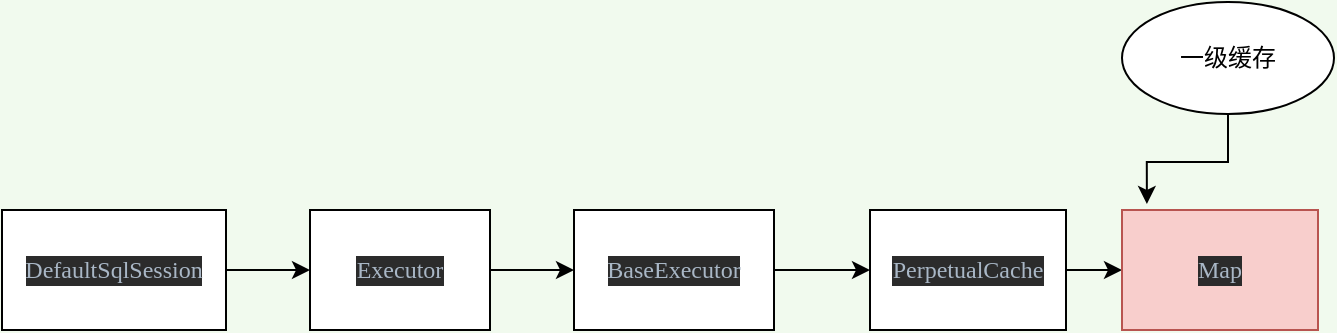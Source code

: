 <mxfile version="15.5.0" type="github">
  <diagram id="1JDLQcW3y6k1g4hGUiQu" name="第 1 页">
    <mxGraphModel dx="1483" dy="827" grid="1" gridSize="14" guides="1" tooltips="1" connect="1" arrows="1" fold="1" page="1" pageScale="1" pageWidth="827" pageHeight="1169" background="#F1FAEE" math="0" shadow="0">
      <root>
        <mxCell id="0" />
        <mxCell id="1" parent="0" />
        <mxCell id="GFlxGPFxiVcm10apvx7R-4" value="" style="edgeStyle=orthogonalEdgeStyle;rounded=0;orthogonalLoop=1;jettySize=auto;html=1;" edge="1" parent="1" source="GFlxGPFxiVcm10apvx7R-1" target="GFlxGPFxiVcm10apvx7R-3">
          <mxGeometry relative="1" as="geometry" />
        </mxCell>
        <mxCell id="GFlxGPFxiVcm10apvx7R-1" value="&lt;pre style=&quot;background-color: rgb(43 , 43 , 43) ; color: rgb(169 , 183 , 198) ; font-family: &amp;#34;jetbrains mono&amp;#34;&quot;&gt;&lt;pre style=&quot;font-family: &amp;#34;jetbrains mono&amp;#34;&quot;&gt;&lt;font style=&quot;font-size: 12px&quot;&gt;DefaultSqlSession&lt;/font&gt;&lt;/pre&gt;&lt;/pre&gt;" style="rounded=0;whiteSpace=wrap;html=1;" vertex="1" parent="1">
          <mxGeometry x="28" y="300" width="112" height="60" as="geometry" />
        </mxCell>
        <mxCell id="GFlxGPFxiVcm10apvx7R-6" value="" style="edgeStyle=orthogonalEdgeStyle;rounded=0;orthogonalLoop=1;jettySize=auto;html=1;fontSize=20;" edge="1" parent="1" source="GFlxGPFxiVcm10apvx7R-3" target="GFlxGPFxiVcm10apvx7R-5">
          <mxGeometry relative="1" as="geometry" />
        </mxCell>
        <mxCell id="GFlxGPFxiVcm10apvx7R-3" value="&lt;pre style=&quot;background-color: rgb(43 , 43 , 43) ; font-family: &amp;#34;jetbrains mono&amp;#34; ; color: rgb(169 , 183 , 198)&quot;&gt;&lt;pre style=&quot;font-family: &amp;#34;jetbrains mono&amp;#34;&quot;&gt;&lt;font style=&quot;font-size: 12px&quot;&gt;Executor&lt;/font&gt;&lt;/pre&gt;&lt;/pre&gt;" style="whiteSpace=wrap;html=1;rounded=0;" vertex="1" parent="1">
          <mxGeometry x="182" y="300" width="90" height="60" as="geometry" />
        </mxCell>
        <mxCell id="GFlxGPFxiVcm10apvx7R-8" value="" style="edgeStyle=orthogonalEdgeStyle;rounded=0;orthogonalLoop=1;jettySize=auto;html=1;fontSize=18;" edge="1" parent="1" source="GFlxGPFxiVcm10apvx7R-5" target="GFlxGPFxiVcm10apvx7R-7">
          <mxGeometry relative="1" as="geometry" />
        </mxCell>
        <mxCell id="GFlxGPFxiVcm10apvx7R-5" value="&lt;pre style=&quot;background-color: rgb(43 , 43 , 43) ; font-family: &amp;#34;jetbrains mono&amp;#34; ; color: rgb(169 , 183 , 198)&quot;&gt;&lt;pre style=&quot;font-family: &amp;#34;jetbrains mono&amp;#34;&quot;&gt;&lt;pre style=&quot;font-family: &amp;#34;jetbrains mono&amp;#34;&quot;&gt;&lt;font style=&quot;font-size: 12px&quot;&gt;BaseExecutor&lt;/font&gt;&lt;/pre&gt;&lt;/pre&gt;&lt;/pre&gt;" style="whiteSpace=wrap;html=1;rounded=0;" vertex="1" parent="1">
          <mxGeometry x="314" y="300" width="100" height="60" as="geometry" />
        </mxCell>
        <mxCell id="GFlxGPFxiVcm10apvx7R-12" value="" style="edgeStyle=orthogonalEdgeStyle;rounded=0;orthogonalLoop=1;jettySize=auto;html=1;fontSize=12;" edge="1" parent="1" source="GFlxGPFxiVcm10apvx7R-7" target="GFlxGPFxiVcm10apvx7R-11">
          <mxGeometry relative="1" as="geometry" />
        </mxCell>
        <mxCell id="GFlxGPFxiVcm10apvx7R-7" value="&lt;pre style=&quot;background-color: rgb(43 , 43 , 43) ; font-family: &amp;#34;jetbrains mono&amp;#34; ; color: rgb(169 , 183 , 198)&quot;&gt;&lt;pre style=&quot;font-family: &amp;#34;jetbrains mono&amp;#34;&quot;&gt;&lt;pre style=&quot;font-family: &amp;#34;jetbrains mono&amp;#34;&quot;&gt;&lt;pre style=&quot;font-family: &amp;#34;jetbrains mono&amp;#34;&quot;&gt;&lt;font style=&quot;font-size: 12px&quot;&gt;PerpetualCache&lt;/font&gt;&lt;/pre&gt;&lt;/pre&gt;&lt;/pre&gt;&lt;/pre&gt;" style="whiteSpace=wrap;html=1;rounded=0;" vertex="1" parent="1">
          <mxGeometry x="462" y="300" width="98" height="60" as="geometry" />
        </mxCell>
        <mxCell id="GFlxGPFxiVcm10apvx7R-11" value="&lt;pre style=&quot;background-color: rgb(43 , 43 , 43) ; font-family: &amp;#34;jetbrains mono&amp;#34; ; color: rgb(169 , 183 , 198)&quot;&gt;&lt;pre style=&quot;font-family: &amp;#34;jetbrains mono&amp;#34;&quot;&gt;&lt;pre style=&quot;font-family: &amp;#34;jetbrains mono&amp;#34;&quot;&gt;&lt;pre style=&quot;font-family: &amp;#34;jetbrains mono&amp;#34;&quot;&gt;&lt;pre style=&quot;font-family: &amp;#34;jetbrains mono&amp;#34;&quot;&gt;&lt;font style=&quot;font-size: 12px&quot;&gt;Map&lt;/font&gt;&lt;/pre&gt;&lt;/pre&gt;&lt;/pre&gt;&lt;/pre&gt;&lt;/pre&gt;" style="whiteSpace=wrap;html=1;rounded=0;fillColor=#f8cecc;strokeColor=#b85450;" vertex="1" parent="1">
          <mxGeometry x="588" y="300" width="98" height="60" as="geometry" />
        </mxCell>
        <mxCell id="GFlxGPFxiVcm10apvx7R-15" style="edgeStyle=orthogonalEdgeStyle;rounded=0;orthogonalLoop=1;jettySize=auto;html=1;exitX=0.5;exitY=1;exitDx=0;exitDy=0;entryX=0.127;entryY=-0.05;entryDx=0;entryDy=0;entryPerimeter=0;fontSize=12;" edge="1" parent="1" source="GFlxGPFxiVcm10apvx7R-13" target="GFlxGPFxiVcm10apvx7R-11">
          <mxGeometry relative="1" as="geometry" />
        </mxCell>
        <mxCell id="GFlxGPFxiVcm10apvx7R-13" value="一级缓存" style="ellipse;whiteSpace=wrap;html=1;fontSize=12;" vertex="1" parent="1">
          <mxGeometry x="588" y="196" width="106" height="56" as="geometry" />
        </mxCell>
      </root>
    </mxGraphModel>
  </diagram>
</mxfile>

